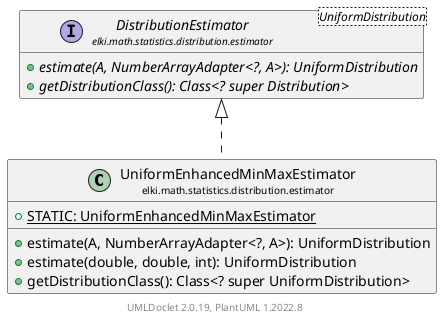@startuml
    remove .*\.(Instance|Par|Parameterizer|Factory)$
    set namespaceSeparator none
    hide empty fields
    hide empty methods

    class "<size:14>UniformEnhancedMinMaxEstimator\n<size:10>elki.math.statistics.distribution.estimator" as elki.math.statistics.distribution.estimator.UniformEnhancedMinMaxEstimator [[UniformEnhancedMinMaxEstimator.html]] {
        {static} +STATIC: UniformEnhancedMinMaxEstimator
        +estimate(A, NumberArrayAdapter<?, A>): UniformDistribution
        +estimate(double, double, int): UniformDistribution
        +getDistributionClass(): Class<? super UniformDistribution>
    }

    interface "<size:14>DistributionEstimator\n<size:10>elki.math.statistics.distribution.estimator" as elki.math.statistics.distribution.estimator.DistributionEstimator<UniformDistribution> [[DistributionEstimator.html]] {
        {abstract} +estimate(A, NumberArrayAdapter<?, A>): UniformDistribution
        {abstract} +getDistributionClass(): Class<? super Distribution>
    }
    class "<size:14>UniformEnhancedMinMaxEstimator.Par\n<size:10>elki.math.statistics.distribution.estimator" as elki.math.statistics.distribution.estimator.UniformEnhancedMinMaxEstimator.Par [[UniformEnhancedMinMaxEstimator.Par.html]]

    elki.math.statistics.distribution.estimator.DistributionEstimator <|.. elki.math.statistics.distribution.estimator.UniformEnhancedMinMaxEstimator
    elki.math.statistics.distribution.estimator.UniformEnhancedMinMaxEstimator +-- elki.math.statistics.distribution.estimator.UniformEnhancedMinMaxEstimator.Par

    center footer UMLDoclet 2.0.19, PlantUML 1.2022.8
@enduml
